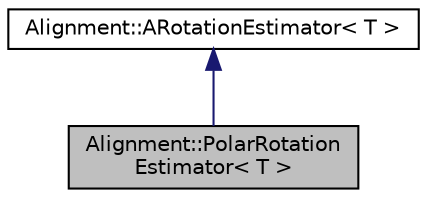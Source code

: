 digraph "Alignment::PolarRotationEstimator&lt; T &gt;"
{
  edge [fontname="Helvetica",fontsize="10",labelfontname="Helvetica",labelfontsize="10"];
  node [fontname="Helvetica",fontsize="10",shape=record];
  Node0 [label="Alignment::PolarRotation\lEstimator\< T \>",height=0.2,width=0.4,color="black", fillcolor="grey75", style="filled", fontcolor="black"];
  Node1 -> Node0 [dir="back",color="midnightblue",fontsize="10",style="solid",fontname="Helvetica"];
  Node1 [label="Alignment::ARotationEstimator\< T \>",height=0.2,width=0.4,color="black", fillcolor="white", style="filled",URL="$classAlignment_1_1ARotationEstimator.html"];
}
